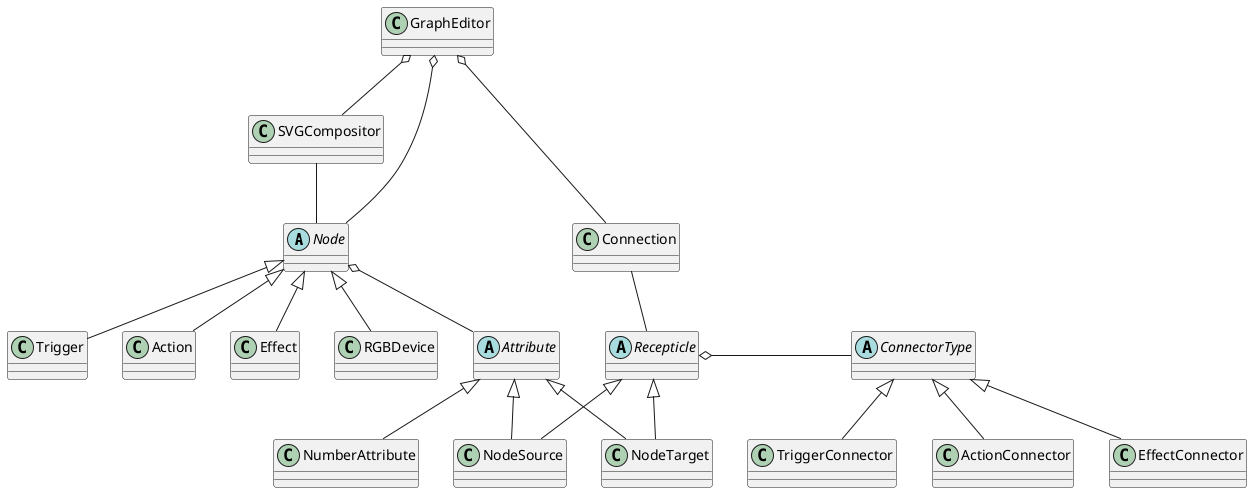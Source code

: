 @startuml "Visual layer"
abstract Node
abstract Attribute
abstract ConnectorType
abstract Recepticle
class GraphEditor
class Trigger
class Action
class Effect
class RGBDevice
class Connection
class NodeSource
class NodeTarget
class NumberAttribute
class TriggerConnector
class ActionConnector
class EffectConnector
SVGCompositor -- Node
GraphEditor o-- Node
GraphEditor o-- Connection
GraphEditor o-- SVGCompositor
Node o-- Attribute
Node <|-- Trigger
Node <|-- Action
Node <|-- Effect
Node <|-- RGBDevice
Connection -- Recepticle
Recepticle o- ConnectorType
Recepticle <|-- NodeTarget
Recepticle <|-- NodeSource
ConnectorType <|-- TriggerConnector
ConnectorType <|-- ActionConnector
ConnectorType <|-- EffectConnector
Attribute <|-- NumberAttribute
Attribute <|-- NodeSource
Attribute <|-- NodeTarget
@enduml